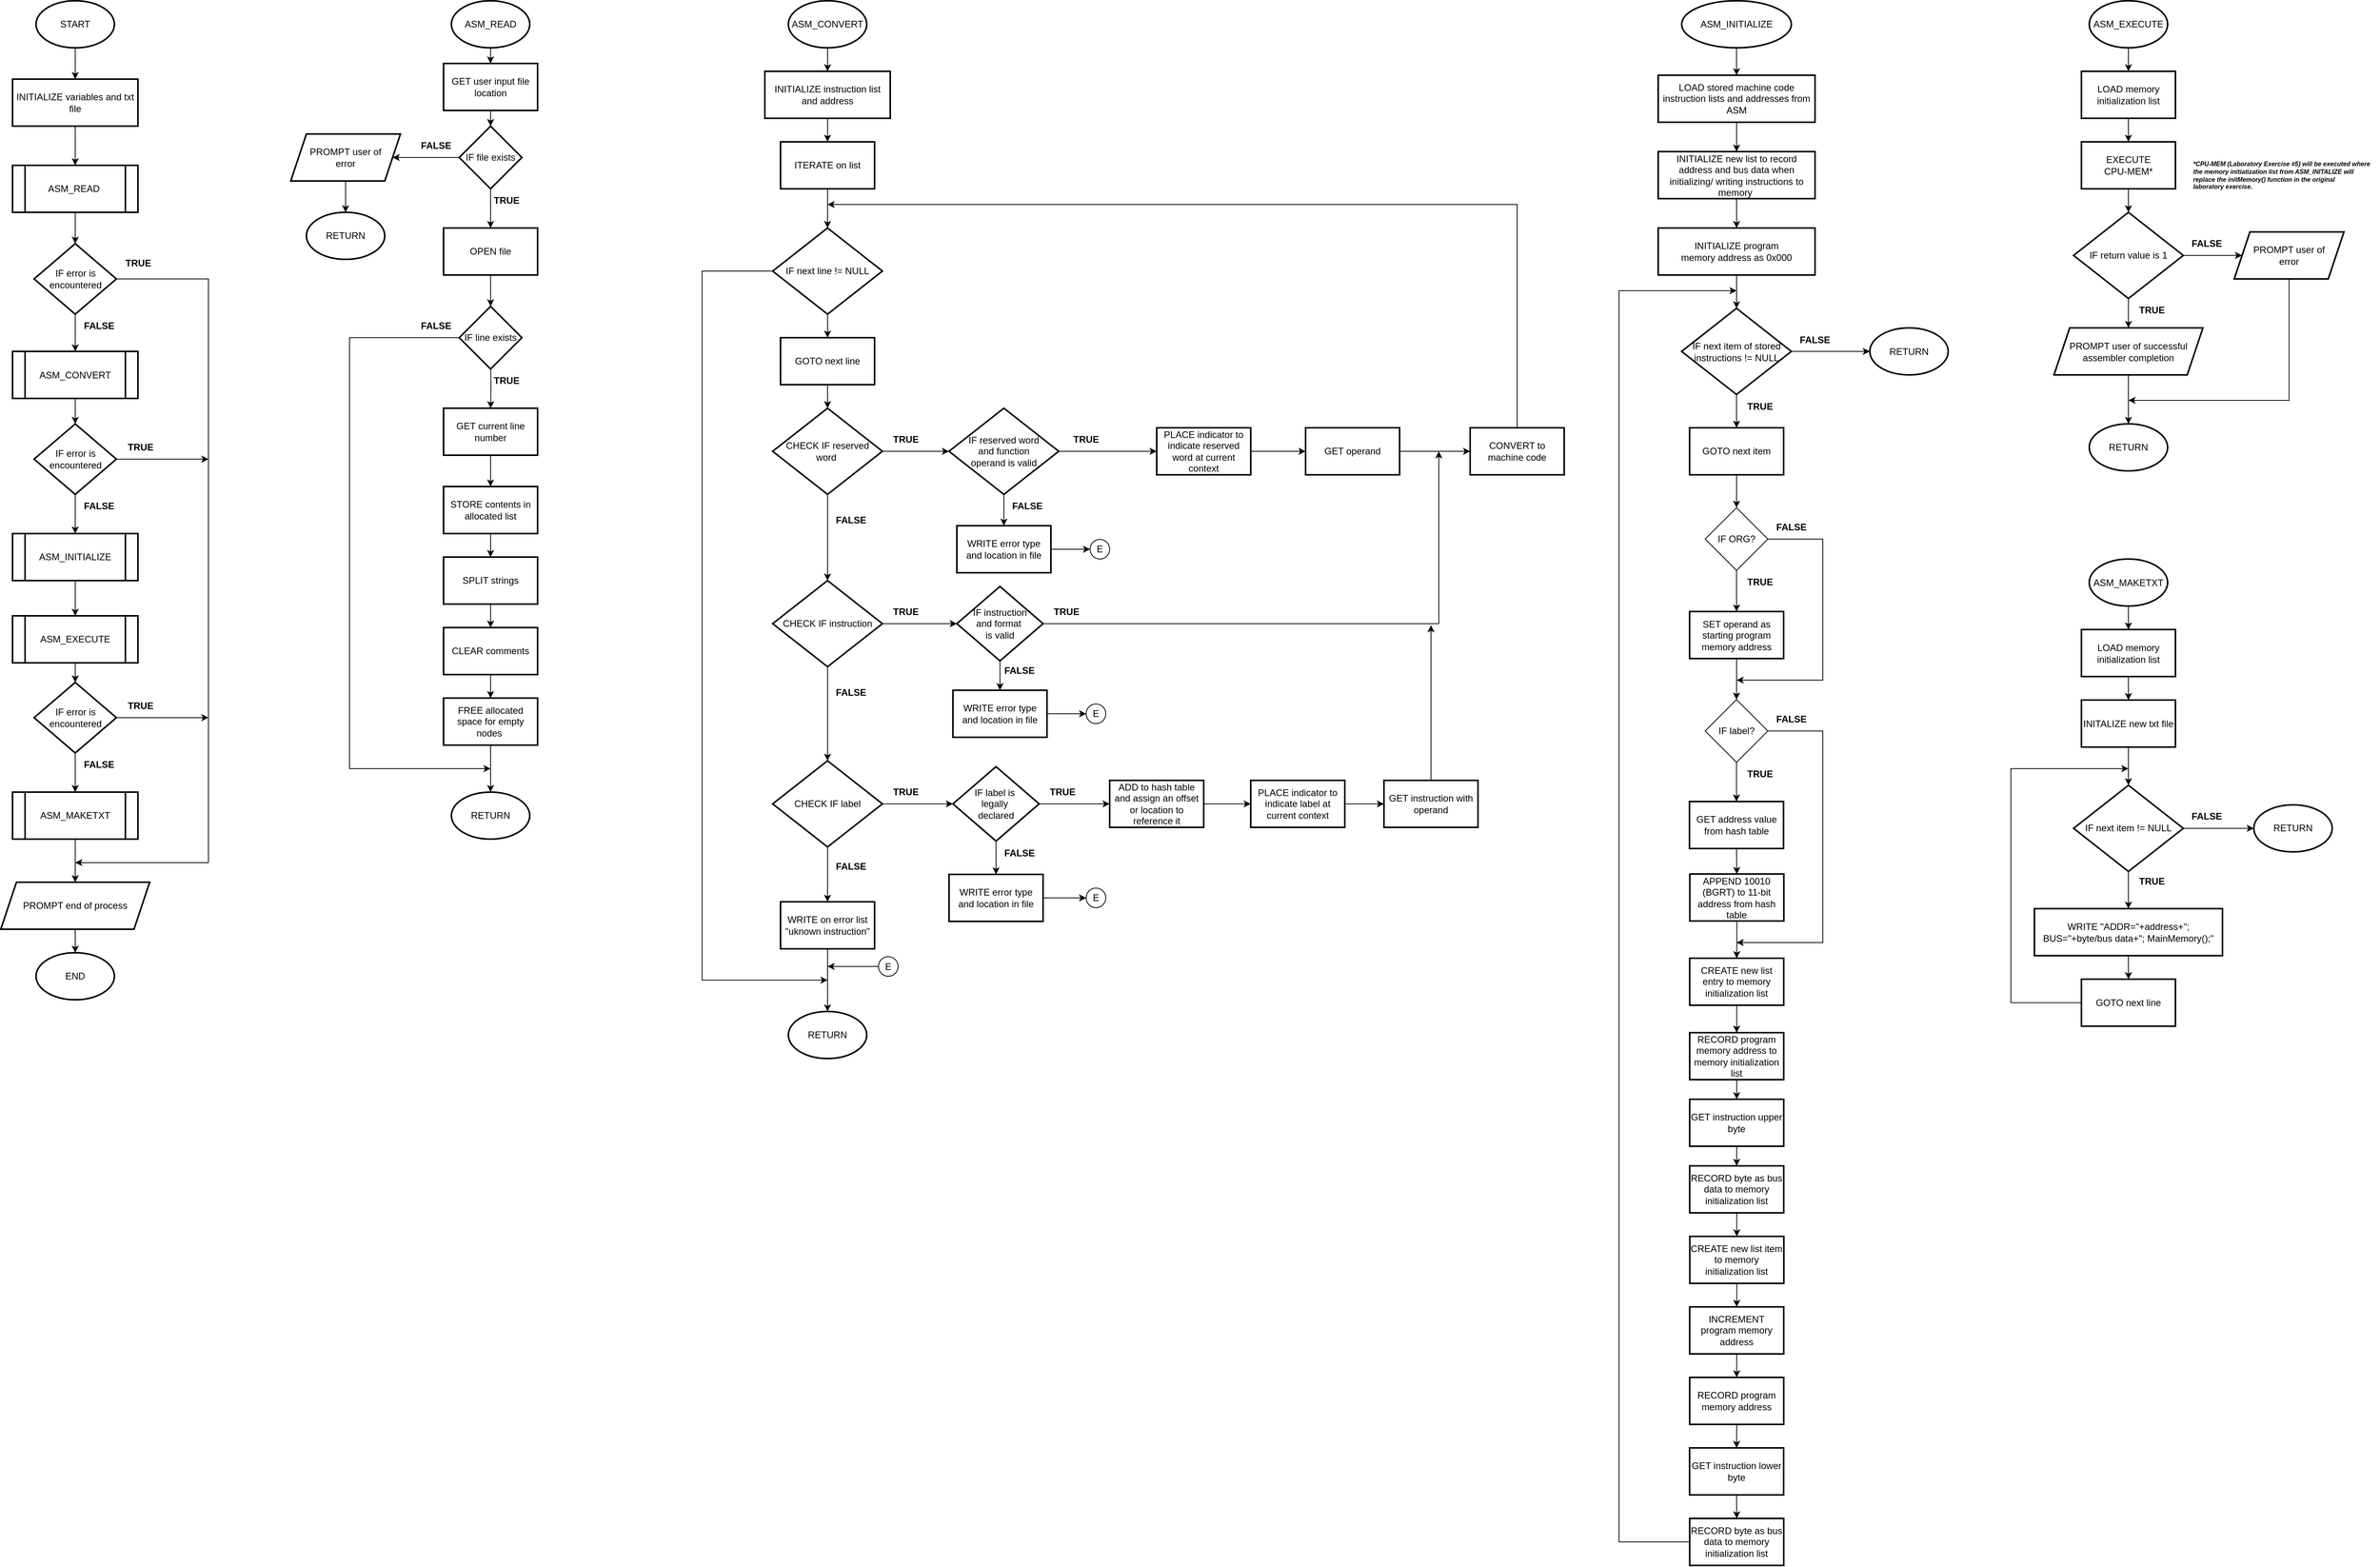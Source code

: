 <mxfile version="21.1.2" type="device">
  <diagram name="Page-1" id="DCSEYxSq6f8UpFpC5DhJ">
    <mxGraphModel dx="3187" dy="1858" grid="1" gridSize="10" guides="1" tooltips="1" connect="1" arrows="1" fold="1" page="1" pageScale="1" pageWidth="850" pageHeight="1100" math="0" shadow="0">
      <root>
        <mxCell id="0" />
        <mxCell id="1" parent="0" />
        <mxCell id="Gy4se_GqXcURq6uCOFtO-5" value="" style="edgeStyle=orthogonalEdgeStyle;rounded=0;orthogonalLoop=1;jettySize=auto;html=1;" parent="1" source="Gy4se_GqXcURq6uCOFtO-2" target="Gy4se_GqXcURq6uCOFtO-4" edge="1">
          <mxGeometry relative="1" as="geometry" />
        </mxCell>
        <mxCell id="Gy4se_GqXcURq6uCOFtO-2" value="START" style="strokeWidth=2;html=1;shape=mxgraph.flowchart.start_1;whiteSpace=wrap;" parent="1" vertex="1">
          <mxGeometry x="100" y="30" width="100" height="60" as="geometry" />
        </mxCell>
        <mxCell id="Gy4se_GqXcURq6uCOFtO-3" value="END" style="strokeWidth=2;html=1;shape=mxgraph.flowchart.start_1;whiteSpace=wrap;" parent="1" vertex="1">
          <mxGeometry x="100" y="1245" width="100" height="60" as="geometry" />
        </mxCell>
        <mxCell id="Gy4se_GqXcURq6uCOFtO-8" value="" style="edgeStyle=orthogonalEdgeStyle;rounded=0;orthogonalLoop=1;jettySize=auto;html=1;" parent="1" source="Gy4se_GqXcURq6uCOFtO-4" target="Gy4se_GqXcURq6uCOFtO-7" edge="1">
          <mxGeometry relative="1" as="geometry" />
        </mxCell>
        <mxCell id="Gy4se_GqXcURq6uCOFtO-4" value="INITIALIZE variables and txt file" style="whiteSpace=wrap;html=1;strokeWidth=2;" parent="1" vertex="1">
          <mxGeometry x="70" y="130" width="160" height="60" as="geometry" />
        </mxCell>
        <mxCell id="Gy4se_GqXcURq6uCOFtO-10" value="" style="edgeStyle=orthogonalEdgeStyle;rounded=0;orthogonalLoop=1;jettySize=auto;html=1;" parent="1" source="Gy4se_GqXcURq6uCOFtO-7" target="Gy4se_GqXcURq6uCOFtO-9" edge="1">
          <mxGeometry relative="1" as="geometry" />
        </mxCell>
        <mxCell id="Gy4se_GqXcURq6uCOFtO-7" value="ASM_READ&amp;nbsp;" style="shape=process;whiteSpace=wrap;html=1;backgroundOutline=1;strokeWidth=2;" parent="1" vertex="1">
          <mxGeometry x="70" y="240" width="160" height="60" as="geometry" />
        </mxCell>
        <mxCell id="Gy4se_GqXcURq6uCOFtO-13" style="edgeStyle=orthogonalEdgeStyle;rounded=0;orthogonalLoop=1;jettySize=auto;html=1;exitX=1;exitY=0.5;exitDx=0;exitDy=0;" parent="1" source="Gy4se_GqXcURq6uCOFtO-9" edge="1">
          <mxGeometry relative="1" as="geometry">
            <Array as="points">
              <mxPoint x="320" y="385" />
              <mxPoint x="320" y="1130" />
            </Array>
            <mxPoint x="150" y="1130" as="targetPoint" />
          </mxGeometry>
        </mxCell>
        <mxCell id="Gy4se_GqXcURq6uCOFtO-45" value="" style="edgeStyle=orthogonalEdgeStyle;rounded=0;orthogonalLoop=1;jettySize=auto;html=1;" parent="1" source="Gy4se_GqXcURq6uCOFtO-9" target="Gy4se_GqXcURq6uCOFtO-44" edge="1">
          <mxGeometry relative="1" as="geometry" />
        </mxCell>
        <mxCell id="Gy4se_GqXcURq6uCOFtO-9" value="IF error is encountered" style="rhombus;whiteSpace=wrap;html=1;strokeWidth=2;" parent="1" vertex="1">
          <mxGeometry x="97.5" y="340" width="105" height="90" as="geometry" />
        </mxCell>
        <mxCell id="Gy4se_GqXcURq6uCOFtO-11" value="ASM_INITIALIZE" style="shape=process;whiteSpace=wrap;html=1;backgroundOutline=1;strokeWidth=2;" parent="1" vertex="1">
          <mxGeometry x="70" y="710" width="160" height="60" as="geometry" />
        </mxCell>
        <mxCell id="Gy4se_GqXcURq6uCOFtO-21" value="" style="edgeStyle=orthogonalEdgeStyle;rounded=0;orthogonalLoop=1;jettySize=auto;html=1;exitX=0.5;exitY=1;exitDx=0;exitDy=0;entryX=0.5;entryY=0;entryDx=0;entryDy=0;" parent="1" source="dxJv8WcYAOSbDoX47LLL-103" target="dxJv8WcYAOSbDoX47LLL-125" edge="1">
          <mxGeometry relative="1" as="geometry">
            <mxPoint x="150" y="1130" as="sourcePoint" />
            <mxPoint x="150" y="1155" as="targetPoint" />
          </mxGeometry>
        </mxCell>
        <mxCell id="Gy4se_GqXcURq6uCOFtO-17" style="edgeStyle=orthogonalEdgeStyle;rounded=0;orthogonalLoop=1;jettySize=auto;html=1;entryX=0.5;entryY=0;entryDx=0;entryDy=0;exitX=0.5;exitY=1;exitDx=0;exitDy=0;" parent="1" source="dxJv8WcYAOSbDoX47LLL-119" target="dxJv8WcYAOSbDoX47LLL-103" edge="1">
          <mxGeometry relative="1" as="geometry">
            <mxPoint x="200" y="1070" as="sourcePoint" />
            <mxPoint x="150" y="900" as="targetPoint" />
          </mxGeometry>
        </mxCell>
        <mxCell id="Gy4se_GqXcURq6uCOFtO-22" value="" style="edgeStyle=orthogonalEdgeStyle;rounded=0;orthogonalLoop=1;jettySize=auto;html=1;exitX=0.5;exitY=1;exitDx=0;exitDy=0;" parent="1" source="dxJv8WcYAOSbDoX47LLL-125" target="Gy4se_GqXcURq6uCOFtO-3" edge="1">
          <mxGeometry relative="1" as="geometry">
            <mxPoint x="150" y="1215" as="sourcePoint" />
          </mxGeometry>
        </mxCell>
        <mxCell id="Gy4se_GqXcURq6uCOFtO-26" value="" style="edgeStyle=orthogonalEdgeStyle;rounded=0;orthogonalLoop=1;jettySize=auto;html=1;" parent="1" source="Gy4se_GqXcURq6uCOFtO-23" target="Gy4se_GqXcURq6uCOFtO-25" edge="1">
          <mxGeometry relative="1" as="geometry" />
        </mxCell>
        <mxCell id="Gy4se_GqXcURq6uCOFtO-23" value="ASM_READ" style="strokeWidth=2;html=1;shape=mxgraph.flowchart.start_1;whiteSpace=wrap;" parent="1" vertex="1">
          <mxGeometry x="630" y="30" width="100" height="60" as="geometry" />
        </mxCell>
        <mxCell id="Gy4se_GqXcURq6uCOFtO-24" value="RETURN" style="strokeWidth=2;html=1;shape=mxgraph.flowchart.start_1;whiteSpace=wrap;" parent="1" vertex="1">
          <mxGeometry x="630" y="1040" width="100" height="60" as="geometry" />
        </mxCell>
        <mxCell id="Gy4se_GqXcURq6uCOFtO-28" value="" style="edgeStyle=orthogonalEdgeStyle;rounded=0;orthogonalLoop=1;jettySize=auto;html=1;" parent="1" source="Gy4se_GqXcURq6uCOFtO-25" target="Gy4se_GqXcURq6uCOFtO-27" edge="1">
          <mxGeometry relative="1" as="geometry" />
        </mxCell>
        <mxCell id="Gy4se_GqXcURq6uCOFtO-25" value="GET user input file location" style="whiteSpace=wrap;html=1;strokeWidth=2;" parent="1" vertex="1">
          <mxGeometry x="620" y="110" width="120" height="60" as="geometry" />
        </mxCell>
        <mxCell id="Gy4se_GqXcURq6uCOFtO-30" value="" style="edgeStyle=orthogonalEdgeStyle;rounded=0;orthogonalLoop=1;jettySize=auto;html=1;" parent="1" source="Gy4se_GqXcURq6uCOFtO-27" target="Gy4se_GqXcURq6uCOFtO-29" edge="1">
          <mxGeometry relative="1" as="geometry" />
        </mxCell>
        <mxCell id="Gy4se_GqXcURq6uCOFtO-35" value="" style="edgeStyle=orthogonalEdgeStyle;rounded=0;orthogonalLoop=1;jettySize=auto;html=1;entryX=1;entryY=0.5;entryDx=0;entryDy=0;" parent="1" source="Gy4se_GqXcURq6uCOFtO-27" target="dxJv8WcYAOSbDoX47LLL-126" edge="1">
          <mxGeometry relative="1" as="geometry">
            <mxPoint x="545" y="230" as="targetPoint" />
          </mxGeometry>
        </mxCell>
        <mxCell id="Gy4se_GqXcURq6uCOFtO-27" value="IF file exists" style="rhombus;whiteSpace=wrap;html=1;strokeWidth=2;" parent="1" vertex="1">
          <mxGeometry x="640" y="190" width="80" height="80" as="geometry" />
        </mxCell>
        <mxCell id="Gy4se_GqXcURq6uCOFtO-41" value="" style="edgeStyle=orthogonalEdgeStyle;rounded=0;orthogonalLoop=1;jettySize=auto;html=1;" parent="1" source="Gy4se_GqXcURq6uCOFtO-29" target="Gy4se_GqXcURq6uCOFtO-40" edge="1">
          <mxGeometry relative="1" as="geometry" />
        </mxCell>
        <mxCell id="Gy4se_GqXcURq6uCOFtO-29" value="OPEN file" style="whiteSpace=wrap;html=1;strokeWidth=2;" parent="1" vertex="1">
          <mxGeometry x="620" y="320" width="120" height="60" as="geometry" />
        </mxCell>
        <mxCell id="Gy4se_GqXcURq6uCOFtO-32" value="RETURN" style="strokeWidth=2;html=1;shape=mxgraph.flowchart.start_1;whiteSpace=wrap;" parent="1" vertex="1">
          <mxGeometry x="445" y="300" width="100" height="60" as="geometry" />
        </mxCell>
        <mxCell id="Gy4se_GqXcURq6uCOFtO-53" value="" style="edgeStyle=orthogonalEdgeStyle;rounded=0;orthogonalLoop=1;jettySize=auto;html=1;" parent="1" source="Gy4se_GqXcURq6uCOFtO-37" target="Gy4se_GqXcURq6uCOFtO-47" edge="1">
          <mxGeometry relative="1" as="geometry" />
        </mxCell>
        <mxCell id="Gy4se_GqXcURq6uCOFtO-37" value="GET current line number" style="whiteSpace=wrap;html=1;strokeWidth=2;" parent="1" vertex="1">
          <mxGeometry x="620" y="550" width="120" height="60" as="geometry" />
        </mxCell>
        <mxCell id="Gy4se_GqXcURq6uCOFtO-42" value="" style="edgeStyle=orthogonalEdgeStyle;rounded=0;orthogonalLoop=1;jettySize=auto;html=1;" parent="1" target="Gy4se_GqXcURq6uCOFtO-37" edge="1">
          <mxGeometry relative="1" as="geometry">
            <mxPoint x="680" y="490" as="sourcePoint" />
          </mxGeometry>
        </mxCell>
        <mxCell id="Gy4se_GqXcURq6uCOFtO-85" style="edgeStyle=orthogonalEdgeStyle;rounded=0;orthogonalLoop=1;jettySize=auto;html=1;" parent="1" source="Gy4se_GqXcURq6uCOFtO-40" edge="1">
          <mxGeometry relative="1" as="geometry">
            <mxPoint x="680" y="1010" as="targetPoint" />
            <Array as="points">
              <mxPoint x="500" y="460" />
              <mxPoint x="500" y="1010" />
            </Array>
          </mxGeometry>
        </mxCell>
        <mxCell id="Gy4se_GqXcURq6uCOFtO-40" value="IF line exists" style="rhombus;whiteSpace=wrap;html=1;strokeWidth=2;" parent="1" vertex="1">
          <mxGeometry x="640" y="420" width="80" height="80" as="geometry" />
        </mxCell>
        <mxCell id="dxJv8WcYAOSbDoX47LLL-109" style="edgeStyle=orthogonalEdgeStyle;rounded=0;orthogonalLoop=1;jettySize=auto;html=1;exitX=0.5;exitY=1;exitDx=0;exitDy=0;entryX=0.5;entryY=0;entryDx=0;entryDy=0;" edge="1" parent="1" source="Gy4se_GqXcURq6uCOFtO-44" target="dxJv8WcYAOSbDoX47LLL-107">
          <mxGeometry relative="1" as="geometry" />
        </mxCell>
        <mxCell id="Gy4se_GqXcURq6uCOFtO-44" value="ASM_CONVERT" style="shape=process;whiteSpace=wrap;html=1;backgroundOutline=1;strokeWidth=2;" parent="1" vertex="1">
          <mxGeometry x="70" y="477.52" width="160" height="60" as="geometry" />
        </mxCell>
        <mxCell id="Gy4se_GqXcURq6uCOFtO-54" value="" style="edgeStyle=orthogonalEdgeStyle;rounded=0;orthogonalLoop=1;jettySize=auto;html=1;" parent="1" source="Gy4se_GqXcURq6uCOFtO-47" target="Gy4se_GqXcURq6uCOFtO-48" edge="1">
          <mxGeometry relative="1" as="geometry" />
        </mxCell>
        <mxCell id="Gy4se_GqXcURq6uCOFtO-47" value="STORE contents in allocated list" style="whiteSpace=wrap;html=1;strokeWidth=2;" parent="1" vertex="1">
          <mxGeometry x="620" y="650" width="120" height="60" as="geometry" />
        </mxCell>
        <mxCell id="Gy4se_GqXcURq6uCOFtO-55" value="" style="edgeStyle=orthogonalEdgeStyle;rounded=0;orthogonalLoop=1;jettySize=auto;html=1;" parent="1" source="Gy4se_GqXcURq6uCOFtO-48" target="Gy4se_GqXcURq6uCOFtO-49" edge="1">
          <mxGeometry relative="1" as="geometry" />
        </mxCell>
        <mxCell id="Gy4se_GqXcURq6uCOFtO-48" value="SPLIT strings" style="whiteSpace=wrap;html=1;strokeWidth=2;" parent="1" vertex="1">
          <mxGeometry x="620" y="740" width="120" height="60" as="geometry" />
        </mxCell>
        <mxCell id="Gy4se_GqXcURq6uCOFtO-56" value="" style="edgeStyle=orthogonalEdgeStyle;rounded=0;orthogonalLoop=1;jettySize=auto;html=1;" parent="1" source="Gy4se_GqXcURq6uCOFtO-49" target="Gy4se_GqXcURq6uCOFtO-50" edge="1">
          <mxGeometry relative="1" as="geometry" />
        </mxCell>
        <mxCell id="Gy4se_GqXcURq6uCOFtO-49" value="CLEAR comments" style="whiteSpace=wrap;html=1;strokeWidth=2;" parent="1" vertex="1">
          <mxGeometry x="620" y="830" width="120" height="60" as="geometry" />
        </mxCell>
        <mxCell id="Gy4se_GqXcURq6uCOFtO-51" value="" style="edgeStyle=orthogonalEdgeStyle;rounded=0;orthogonalLoop=1;jettySize=auto;html=1;" parent="1" source="Gy4se_GqXcURq6uCOFtO-50" target="Gy4se_GqXcURq6uCOFtO-24" edge="1">
          <mxGeometry relative="1" as="geometry" />
        </mxCell>
        <mxCell id="Gy4se_GqXcURq6uCOFtO-50" value="FREE allocated space for empty nodes&amp;nbsp;" style="whiteSpace=wrap;html=1;strokeWidth=2;" parent="1" vertex="1">
          <mxGeometry x="620" y="920" width="120" height="60" as="geometry" />
        </mxCell>
        <mxCell id="Gy4se_GqXcURq6uCOFtO-58" value="" style="edgeStyle=orthogonalEdgeStyle;rounded=0;orthogonalLoop=1;jettySize=auto;html=1;" parent="1" source="Gy4se_GqXcURq6uCOFtO-59" target="Gy4se_GqXcURq6uCOFtO-62" edge="1">
          <mxGeometry relative="1" as="geometry" />
        </mxCell>
        <mxCell id="Gy4se_GqXcURq6uCOFtO-59" value="ASM_CONVERT" style="strokeWidth=2;html=1;shape=mxgraph.flowchart.start_1;whiteSpace=wrap;" parent="1" vertex="1">
          <mxGeometry x="1060" y="30" width="100" height="60" as="geometry" />
        </mxCell>
        <mxCell id="Gy4se_GqXcURq6uCOFtO-60" value="RETURN" style="strokeWidth=2;html=1;shape=mxgraph.flowchart.start_1;whiteSpace=wrap;" parent="1" vertex="1">
          <mxGeometry x="1060" y="1320" width="100" height="60" as="geometry" />
        </mxCell>
        <mxCell id="Gy4se_GqXcURq6uCOFtO-84" value="" style="edgeStyle=orthogonalEdgeStyle;rounded=0;orthogonalLoop=1;jettySize=auto;html=1;" parent="1" source="Gy4se_GqXcURq6uCOFtO-62" target="Gy4se_GqXcURq6uCOFtO-83" edge="1">
          <mxGeometry relative="1" as="geometry" />
        </mxCell>
        <mxCell id="Gy4se_GqXcURq6uCOFtO-62" value="INITIALIZE instruction list and address" style="whiteSpace=wrap;html=1;strokeWidth=2;" parent="1" vertex="1">
          <mxGeometry x="1030" y="120" width="160" height="60" as="geometry" />
        </mxCell>
        <mxCell id="Gy4se_GqXcURq6uCOFtO-115" value="" style="edgeStyle=orthogonalEdgeStyle;rounded=0;orthogonalLoop=1;jettySize=auto;html=1;" parent="1" source="Gy4se_GqXcURq6uCOFtO-83" target="Gy4se_GqXcURq6uCOFtO-114" edge="1">
          <mxGeometry relative="1" as="geometry" />
        </mxCell>
        <mxCell id="Gy4se_GqXcURq6uCOFtO-83" value="ITERATE on list" style="whiteSpace=wrap;html=1;strokeWidth=2;" parent="1" vertex="1">
          <mxGeometry x="1050" y="210" width="120" height="60" as="geometry" />
        </mxCell>
        <mxCell id="Gy4se_GqXcURq6uCOFtO-92" value="" style="edgeStyle=orthogonalEdgeStyle;rounded=0;orthogonalLoop=1;jettySize=auto;html=1;" parent="1" source="Gy4se_GqXcURq6uCOFtO-86" target="Gy4se_GqXcURq6uCOFtO-90" edge="1">
          <mxGeometry relative="1" as="geometry" />
        </mxCell>
        <mxCell id="Gy4se_GqXcURq6uCOFtO-101" value="" style="edgeStyle=orthogonalEdgeStyle;rounded=0;orthogonalLoop=1;jettySize=auto;html=1;" parent="1" source="Gy4se_GqXcURq6uCOFtO-86" target="Gy4se_GqXcURq6uCOFtO-100" edge="1">
          <mxGeometry relative="1" as="geometry" />
        </mxCell>
        <mxCell id="Gy4se_GqXcURq6uCOFtO-86" value="CHECK IF reserved word&amp;nbsp;" style="rhombus;whiteSpace=wrap;html=1;strokeWidth=2;" parent="1" vertex="1">
          <mxGeometry x="1040" y="550" width="140" height="110" as="geometry" />
        </mxCell>
        <mxCell id="dxJv8WcYAOSbDoX47LLL-44" style="edgeStyle=orthogonalEdgeStyle;rounded=0;orthogonalLoop=1;jettySize=auto;html=1;entryX=0.5;entryY=0;entryDx=0;entryDy=0;" edge="1" parent="1" source="Gy4se_GqXcURq6uCOFtO-87" target="Y1fzjch5jtSy7ssRoxxz-13">
          <mxGeometry relative="1" as="geometry" />
        </mxCell>
        <mxCell id="Gy4se_GqXcURq6uCOFtO-87" value="ASM_INITIALIZE" style="strokeWidth=2;html=1;shape=mxgraph.flowchart.start_1;whiteSpace=wrap;" parent="1" vertex="1">
          <mxGeometry x="2199.86" y="30" width="140" height="60" as="geometry" />
        </mxCell>
        <mxCell id="Gy4se_GqXcURq6uCOFtO-88" value="RETURN" style="strokeWidth=2;html=1;shape=mxgraph.flowchart.start_1;whiteSpace=wrap;" parent="1" vertex="1">
          <mxGeometry x="2720.0" y="570" width="100" height="60" as="geometry" />
        </mxCell>
        <mxCell id="Gy4se_GqXcURq6uCOFtO-93" value="" style="edgeStyle=orthogonalEdgeStyle;rounded=0;orthogonalLoop=1;jettySize=auto;html=1;" parent="1" source="Gy4se_GqXcURq6uCOFtO-90" target="Gy4se_GqXcURq6uCOFtO-91" edge="1">
          <mxGeometry relative="1" as="geometry" />
        </mxCell>
        <mxCell id="dU5Tu6_biGTcMmYA55rt-11" value="" style="edgeStyle=orthogonalEdgeStyle;rounded=0;orthogonalLoop=1;jettySize=auto;html=1;" parent="1" source="Gy4se_GqXcURq6uCOFtO-90" target="dU5Tu6_biGTcMmYA55rt-1" edge="1">
          <mxGeometry relative="1" as="geometry" />
        </mxCell>
        <mxCell id="Gy4se_GqXcURq6uCOFtO-90" value="CHECK IF instruction" style="rhombus;whiteSpace=wrap;html=1;strokeWidth=2;" parent="1" vertex="1">
          <mxGeometry x="1040" y="770" width="140" height="110" as="geometry" />
        </mxCell>
        <mxCell id="Gy4se_GqXcURq6uCOFtO-95" value="" style="edgeStyle=orthogonalEdgeStyle;rounded=0;orthogonalLoop=1;jettySize=auto;html=1;" parent="1" source="Gy4se_GqXcURq6uCOFtO-91" target="Gy4se_GqXcURq6uCOFtO-94" edge="1">
          <mxGeometry relative="1" as="geometry" />
        </mxCell>
        <mxCell id="dU5Tu6_biGTcMmYA55rt-20" value="" style="edgeStyle=orthogonalEdgeStyle;rounded=0;orthogonalLoop=1;jettySize=auto;html=1;" parent="1" source="Gy4se_GqXcURq6uCOFtO-91" target="dU5Tu6_biGTcMmYA55rt-19" edge="1">
          <mxGeometry relative="1" as="geometry" />
        </mxCell>
        <mxCell id="Gy4se_GqXcURq6uCOFtO-91" value="CHECK IF label" style="rhombus;whiteSpace=wrap;html=1;strokeWidth=2;" parent="1" vertex="1">
          <mxGeometry x="1040" y="1000" width="140" height="110" as="geometry" />
        </mxCell>
        <mxCell id="Gy4se_GqXcURq6uCOFtO-109" value="" style="edgeStyle=orthogonalEdgeStyle;rounded=0;orthogonalLoop=1;jettySize=auto;html=1;entryX=0.5;entryY=0;entryDx=0;entryDy=0;entryPerimeter=0;" parent="1" source="Gy4se_GqXcURq6uCOFtO-94" target="Gy4se_GqXcURq6uCOFtO-60" edge="1">
          <mxGeometry relative="1" as="geometry">
            <mxPoint x="1109.947" y="1272.5" as="targetPoint" />
          </mxGeometry>
        </mxCell>
        <mxCell id="Gy4se_GqXcURq6uCOFtO-94" value="WRITE on error list &quot;uknown instruction&quot;" style="whiteSpace=wrap;html=1;strokeWidth=2;" parent="1" vertex="1">
          <mxGeometry x="1050" y="1180" width="120" height="60" as="geometry" />
        </mxCell>
        <mxCell id="Gy4se_GqXcURq6uCOFtO-97" value="&lt;b&gt;FALSE&lt;/b&gt;" style="text;html=1;strokeColor=none;fillColor=none;align=center;verticalAlign=middle;whiteSpace=wrap;rounded=0;" parent="1" vertex="1">
          <mxGeometry x="1110" y="1120" width="60" height="30" as="geometry" />
        </mxCell>
        <mxCell id="Gy4se_GqXcURq6uCOFtO-98" value="&lt;b&gt;FALSE&lt;/b&gt;" style="text;html=1;strokeColor=none;fillColor=none;align=center;verticalAlign=middle;whiteSpace=wrap;rounded=0;" parent="1" vertex="1">
          <mxGeometry x="1110" y="897.5" width="60" height="30" as="geometry" />
        </mxCell>
        <mxCell id="Gy4se_GqXcURq6uCOFtO-99" value="&lt;b&gt;FALSE&lt;/b&gt;" style="text;html=1;strokeColor=none;fillColor=none;align=center;verticalAlign=middle;whiteSpace=wrap;rounded=0;" parent="1" vertex="1">
          <mxGeometry x="1110" y="677.5" width="60" height="30" as="geometry" />
        </mxCell>
        <mxCell id="Gy4se_GqXcURq6uCOFtO-103" value="" style="edgeStyle=orthogonalEdgeStyle;rounded=0;orthogonalLoop=1;jettySize=auto;html=1;" parent="1" source="Gy4se_GqXcURq6uCOFtO-100" target="Gy4se_GqXcURq6uCOFtO-102" edge="1">
          <mxGeometry relative="1" as="geometry" />
        </mxCell>
        <mxCell id="Gy4se_GqXcURq6uCOFtO-113" value="" style="edgeStyle=orthogonalEdgeStyle;rounded=0;orthogonalLoop=1;jettySize=auto;html=1;exitX=1;exitY=0.5;exitDx=0;exitDy=0;entryX=0;entryY=0.5;entryDx=0;entryDy=0;" parent="1" source="dxJv8WcYAOSbDoX47LLL-34" target="dxJv8WcYAOSbDoX47LLL-36" edge="1">
          <mxGeometry relative="1" as="geometry" />
        </mxCell>
        <mxCell id="dxJv8WcYAOSbDoX47LLL-35" style="edgeStyle=orthogonalEdgeStyle;rounded=0;orthogonalLoop=1;jettySize=auto;html=1;exitX=1;exitY=0.5;exitDx=0;exitDy=0;entryX=0;entryY=0.5;entryDx=0;entryDy=0;" edge="1" parent="1" source="Gy4se_GqXcURq6uCOFtO-100" target="dxJv8WcYAOSbDoX47LLL-34">
          <mxGeometry relative="1" as="geometry" />
        </mxCell>
        <mxCell id="Gy4se_GqXcURq6uCOFtO-100" value="IF reserved word &lt;br&gt;and function &lt;br&gt;operand is valid" style="rhombus;whiteSpace=wrap;html=1;strokeWidth=2;" parent="1" vertex="1">
          <mxGeometry x="1265" y="550" width="140" height="110" as="geometry" />
        </mxCell>
        <mxCell id="dU5Tu6_biGTcMmYA55rt-30" value="" style="edgeStyle=orthogonalEdgeStyle;rounded=0;orthogonalLoop=1;jettySize=auto;html=1;endArrow=classic;endFill=1;" parent="1" source="Gy4se_GqXcURq6uCOFtO-102" target="dU5Tu6_biGTcMmYA55rt-29" edge="1">
          <mxGeometry relative="1" as="geometry" />
        </mxCell>
        <mxCell id="Gy4se_GqXcURq6uCOFtO-102" value="WRITE error type &lt;br&gt;and location in file" style="whiteSpace=wrap;html=1;strokeWidth=2;" parent="1" vertex="1">
          <mxGeometry x="1275" y="700" width="120" height="60" as="geometry" />
        </mxCell>
        <mxCell id="Gy4se_GqXcURq6uCOFtO-110" value="CONVERT to machine code" style="whiteSpace=wrap;html=1;strokeWidth=2;" parent="1" vertex="1">
          <mxGeometry x="1930" y="575" width="120" height="60" as="geometry" />
        </mxCell>
        <mxCell id="Gy4se_GqXcURq6uCOFtO-111" value="&lt;b&gt;FALSE&lt;/b&gt;" style="text;html=1;strokeColor=none;fillColor=none;align=center;verticalAlign=middle;whiteSpace=wrap;rounded=0;" parent="1" vertex="1">
          <mxGeometry x="1335" y="660" width="60" height="30" as="geometry" />
        </mxCell>
        <mxCell id="Gy4se_GqXcURq6uCOFtO-112" value="&lt;b&gt;TRUE&lt;/b&gt;" style="text;html=1;strokeColor=none;fillColor=none;align=center;verticalAlign=middle;whiteSpace=wrap;rounded=0;" parent="1" vertex="1">
          <mxGeometry x="1180" y="575" width="60" height="30" as="geometry" />
        </mxCell>
        <mxCell id="Gy4se_GqXcURq6uCOFtO-116" value="" style="edgeStyle=orthogonalEdgeStyle;rounded=0;orthogonalLoop=1;jettySize=auto;html=1;startArrow=none;" parent="1" source="Gy4se_GqXcURq6uCOFtO-118" target="Gy4se_GqXcURq6uCOFtO-86" edge="1">
          <mxGeometry relative="1" as="geometry" />
        </mxCell>
        <mxCell id="Gy4se_GqXcURq6uCOFtO-121" value="" style="edgeStyle=orthogonalEdgeStyle;rounded=0;orthogonalLoop=1;jettySize=auto;html=1;" parent="1" source="Gy4se_GqXcURq6uCOFtO-114" target="Gy4se_GqXcURq6uCOFtO-118" edge="1">
          <mxGeometry relative="1" as="geometry" />
        </mxCell>
        <mxCell id="Gy4se_GqXcURq6uCOFtO-122" style="edgeStyle=orthogonalEdgeStyle;rounded=0;orthogonalLoop=1;jettySize=auto;html=1;" parent="1" source="Gy4se_GqXcURq6uCOFtO-114" edge="1">
          <mxGeometry relative="1" as="geometry">
            <Array as="points">
              <mxPoint x="950" y="375" />
              <mxPoint x="950" y="1280" />
            </Array>
            <mxPoint x="1110" y="1280" as="targetPoint" />
          </mxGeometry>
        </mxCell>
        <mxCell id="Gy4se_GqXcURq6uCOFtO-114" value="IF next line != NULL" style="rhombus;whiteSpace=wrap;html=1;strokeWidth=2;" parent="1" vertex="1">
          <mxGeometry x="1040" y="320" width="140" height="110" as="geometry" />
        </mxCell>
        <mxCell id="Gy4se_GqXcURq6uCOFtO-118" value="GOTO next line" style="whiteSpace=wrap;html=1;strokeWidth=2;" parent="1" vertex="1">
          <mxGeometry x="1050" y="460" width="120" height="60" as="geometry" />
        </mxCell>
        <mxCell id="dU5Tu6_biGTcMmYA55rt-4" value="" style="edgeStyle=orthogonalEdgeStyle;rounded=0;orthogonalLoop=1;jettySize=auto;html=1;exitX=0;exitY=1;exitDx=0;exitDy=0;" parent="1" source="dU5Tu6_biGTcMmYA55rt-10" edge="1">
          <mxGeometry relative="1" as="geometry">
            <mxPoint x="1305" y="825" as="sourcePoint" />
            <mxPoint x="1890" y="605" as="targetPoint" />
            <Array as="points">
              <mxPoint x="1890" y="825" />
              <mxPoint x="1890" y="605" />
            </Array>
          </mxGeometry>
        </mxCell>
        <mxCell id="dU5Tu6_biGTcMmYA55rt-8" value="" style="edgeStyle=orthogonalEdgeStyle;rounded=0;orthogonalLoop=1;jettySize=auto;html=1;" parent="1" source="dU5Tu6_biGTcMmYA55rt-1" target="dU5Tu6_biGTcMmYA55rt-7" edge="1">
          <mxGeometry relative="1" as="geometry" />
        </mxCell>
        <mxCell id="dU5Tu6_biGTcMmYA55rt-1" value="IF instruction &lt;br&gt;and format&amp;nbsp;&lt;br&gt;is valid" style="rhombus;whiteSpace=wrap;html=1;strokeWidth=2;" parent="1" vertex="1">
          <mxGeometry x="1275" y="777.5" width="110" height="95" as="geometry" />
        </mxCell>
        <mxCell id="dU5Tu6_biGTcMmYA55rt-34" value="" style="edgeStyle=orthogonalEdgeStyle;rounded=0;orthogonalLoop=1;jettySize=auto;html=1;endArrow=classic;endFill=1;" parent="1" source="dU5Tu6_biGTcMmYA55rt-7" target="dU5Tu6_biGTcMmYA55rt-31" edge="1">
          <mxGeometry relative="1" as="geometry" />
        </mxCell>
        <mxCell id="dU5Tu6_biGTcMmYA55rt-7" value="WRITE error type &lt;br&gt;and location in file" style="whiteSpace=wrap;html=1;strokeWidth=2;" parent="1" vertex="1">
          <mxGeometry x="1270" y="910" width="120" height="60" as="geometry" />
        </mxCell>
        <mxCell id="dU5Tu6_biGTcMmYA55rt-9" value="&lt;b&gt;FALSE&lt;/b&gt;" style="text;html=1;strokeColor=none;fillColor=none;align=center;verticalAlign=middle;whiteSpace=wrap;rounded=0;" parent="1" vertex="1">
          <mxGeometry x="1325" y="870" width="60" height="30" as="geometry" />
        </mxCell>
        <mxCell id="dU5Tu6_biGTcMmYA55rt-10" value="&lt;b&gt;TRUE&lt;/b&gt;" style="text;html=1;strokeColor=none;fillColor=none;align=center;verticalAlign=middle;whiteSpace=wrap;rounded=0;" parent="1" vertex="1">
          <mxGeometry x="1385" y="795" width="60" height="30" as="geometry" />
        </mxCell>
        <mxCell id="dU5Tu6_biGTcMmYA55rt-12" value="&lt;b&gt;TRUE&lt;/b&gt;" style="text;html=1;strokeColor=none;fillColor=none;align=center;verticalAlign=middle;whiteSpace=wrap;rounded=0;" parent="1" vertex="1">
          <mxGeometry x="1180" y="795" width="60" height="30" as="geometry" />
        </mxCell>
        <mxCell id="dU5Tu6_biGTcMmYA55rt-22" value="" style="edgeStyle=orthogonalEdgeStyle;rounded=0;orthogonalLoop=1;jettySize=auto;html=1;" parent="1" source="dU5Tu6_biGTcMmYA55rt-19" target="dU5Tu6_biGTcMmYA55rt-21" edge="1">
          <mxGeometry relative="1" as="geometry" />
        </mxCell>
        <mxCell id="dU5Tu6_biGTcMmYA55rt-25" value="" style="edgeStyle=orthogonalEdgeStyle;rounded=0;orthogonalLoop=1;jettySize=auto;html=1;" parent="1" source="dU5Tu6_biGTcMmYA55rt-19" target="dU5Tu6_biGTcMmYA55rt-24" edge="1">
          <mxGeometry relative="1" as="geometry" />
        </mxCell>
        <mxCell id="dU5Tu6_biGTcMmYA55rt-19" value="IF label is&amp;nbsp;&lt;br&gt;legally&amp;nbsp;&lt;br&gt;declared" style="rhombus;whiteSpace=wrap;html=1;strokeWidth=2;" parent="1" vertex="1">
          <mxGeometry x="1270" y="1007.5" width="110" height="95" as="geometry" />
        </mxCell>
        <mxCell id="Y1fzjch5jtSy7ssRoxxz-7" style="edgeStyle=orthogonalEdgeStyle;rounded=0;orthogonalLoop=1;jettySize=auto;html=1;exitX=0.5;exitY=0;exitDx=0;exitDy=0;" parent="1" source="Gy4se_GqXcURq6uCOFtO-110" edge="1">
          <mxGeometry relative="1" as="geometry">
            <mxPoint x="1110" y="290" as="targetPoint" />
            <Array as="points">
              <mxPoint x="1990" y="290" />
            </Array>
          </mxGeometry>
        </mxCell>
        <mxCell id="dxJv8WcYAOSbDoX47LLL-28" style="edgeStyle=orthogonalEdgeStyle;rounded=0;orthogonalLoop=1;jettySize=auto;html=1;exitX=1;exitY=0.5;exitDx=0;exitDy=0;entryX=0;entryY=0.5;entryDx=0;entryDy=0;" edge="1" parent="1" source="dU5Tu6_biGTcMmYA55rt-21" target="dxJv8WcYAOSbDoX47LLL-26">
          <mxGeometry relative="1" as="geometry" />
        </mxCell>
        <mxCell id="dU5Tu6_biGTcMmYA55rt-21" value="ADD to hash table and assign an offset or location to reference it" style="whiteSpace=wrap;html=1;strokeWidth=2;" parent="1" vertex="1">
          <mxGeometry x="1470" y="1025" width="120" height="60" as="geometry" />
        </mxCell>
        <mxCell id="dU5Tu6_biGTcMmYA55rt-33" value="" style="edgeStyle=orthogonalEdgeStyle;rounded=0;orthogonalLoop=1;jettySize=auto;html=1;endArrow=classic;endFill=1;" parent="1" source="dU5Tu6_biGTcMmYA55rt-24" target="dU5Tu6_biGTcMmYA55rt-32" edge="1">
          <mxGeometry relative="1" as="geometry" />
        </mxCell>
        <mxCell id="dU5Tu6_biGTcMmYA55rt-24" value="WRITE error type &lt;br&gt;and location in file" style="whiteSpace=wrap;html=1;strokeWidth=2;" parent="1" vertex="1">
          <mxGeometry x="1265" y="1145" width="120" height="60" as="geometry" />
        </mxCell>
        <mxCell id="dU5Tu6_biGTcMmYA55rt-29" value="E" style="ellipse;whiteSpace=wrap;html=1;aspect=fixed;" parent="1" vertex="1">
          <mxGeometry x="1445" y="717.5" width="25" height="25" as="geometry" />
        </mxCell>
        <mxCell id="dU5Tu6_biGTcMmYA55rt-31" value="E" style="ellipse;whiteSpace=wrap;html=1;aspect=fixed;" parent="1" vertex="1">
          <mxGeometry x="1440" y="927.5" width="25" height="25" as="geometry" />
        </mxCell>
        <mxCell id="dU5Tu6_biGTcMmYA55rt-32" value="E" style="ellipse;whiteSpace=wrap;html=1;aspect=fixed;" parent="1" vertex="1">
          <mxGeometry x="1440" y="1162.5" width="25" height="25" as="geometry" />
        </mxCell>
        <mxCell id="dU5Tu6_biGTcMmYA55rt-36" value="" style="edgeStyle=orthogonalEdgeStyle;rounded=0;orthogonalLoop=1;jettySize=auto;html=1;endArrow=classic;endFill=1;" parent="1" source="dU5Tu6_biGTcMmYA55rt-35" edge="1">
          <mxGeometry relative="1" as="geometry">
            <mxPoint x="1110" y="1262.5" as="targetPoint" />
          </mxGeometry>
        </mxCell>
        <mxCell id="dU5Tu6_biGTcMmYA55rt-35" value="E" style="ellipse;whiteSpace=wrap;html=1;aspect=fixed;" parent="1" vertex="1">
          <mxGeometry x="1175" y="1250" width="25" height="25" as="geometry" />
        </mxCell>
        <mxCell id="dU5Tu6_biGTcMmYA55rt-37" value="&lt;b&gt;TRUE&lt;/b&gt;" style="text;html=1;strokeColor=none;fillColor=none;align=center;verticalAlign=middle;whiteSpace=wrap;rounded=0;" parent="1" vertex="1">
          <mxGeometry x="1410" y="575" width="60" height="30" as="geometry" />
        </mxCell>
        <mxCell id="dU5Tu6_biGTcMmYA55rt-38" value="&lt;b&gt;TRUE&lt;/b&gt;" style="text;html=1;strokeColor=none;fillColor=none;align=center;verticalAlign=middle;whiteSpace=wrap;rounded=0;" parent="1" vertex="1">
          <mxGeometry x="1380" y="1025" width="60" height="30" as="geometry" />
        </mxCell>
        <mxCell id="dU5Tu6_biGTcMmYA55rt-39" value="&lt;b&gt;TRUE&lt;/b&gt;" style="text;html=1;strokeColor=none;fillColor=none;align=center;verticalAlign=middle;whiteSpace=wrap;rounded=0;" parent="1" vertex="1">
          <mxGeometry x="1180" y="1025" width="60" height="30" as="geometry" />
        </mxCell>
        <mxCell id="dU5Tu6_biGTcMmYA55rt-40" value="&lt;b&gt;FALSE&lt;/b&gt;" style="text;html=1;strokeColor=none;fillColor=none;align=center;verticalAlign=middle;whiteSpace=wrap;rounded=0;" parent="1" vertex="1">
          <mxGeometry x="1325" y="1102.5" width="60" height="30" as="geometry" />
        </mxCell>
        <mxCell id="Y1fzjch5jtSy7ssRoxxz-1" value="&lt;b&gt;TRUE&lt;/b&gt;" style="text;html=1;align=center;verticalAlign=middle;resizable=0;points=[];autosize=1;strokeColor=none;fillColor=none;" parent="1" vertex="1">
          <mxGeometry x="200" y="350.02" width="60" height="30" as="geometry" />
        </mxCell>
        <mxCell id="Y1fzjch5jtSy7ssRoxxz-3" value="&lt;b&gt;FALSE&lt;/b&gt;" style="text;html=1;align=center;verticalAlign=middle;resizable=0;points=[];autosize=1;strokeColor=none;fillColor=none;" parent="1" vertex="1">
          <mxGeometry x="150" y="430" width="60" height="30" as="geometry" />
        </mxCell>
        <mxCell id="Y1fzjch5jtSy7ssRoxxz-4" value="&lt;b&gt;TRUE&lt;/b&gt;" style="text;html=1;align=center;verticalAlign=middle;resizable=0;points=[];autosize=1;strokeColor=none;fillColor=none;" parent="1" vertex="1">
          <mxGeometry x="670" y="270" width="60" height="30" as="geometry" />
        </mxCell>
        <mxCell id="Y1fzjch5jtSy7ssRoxxz-5" value="&lt;b&gt;FALSE&lt;/b&gt;" style="text;html=1;align=center;verticalAlign=middle;resizable=0;points=[];autosize=1;strokeColor=none;fillColor=none;" parent="1" vertex="1">
          <mxGeometry x="580" y="200" width="60" height="30" as="geometry" />
        </mxCell>
        <mxCell id="Y1fzjch5jtSy7ssRoxxz-6" value="&lt;b&gt;TRUE&lt;/b&gt;" style="text;html=1;align=center;verticalAlign=middle;resizable=0;points=[];autosize=1;strokeColor=none;fillColor=none;" parent="1" vertex="1">
          <mxGeometry x="670" y="500" width="60" height="30" as="geometry" />
        </mxCell>
        <mxCell id="Y1fzjch5jtSy7ssRoxxz-12" value="&lt;b&gt;FALSE&lt;/b&gt;" style="text;html=1;align=center;verticalAlign=middle;resizable=0;points=[];autosize=1;strokeColor=none;fillColor=none;" parent="1" vertex="1">
          <mxGeometry x="580" y="430" width="60" height="30" as="geometry" />
        </mxCell>
        <mxCell id="dxJv8WcYAOSbDoX47LLL-45" style="edgeStyle=orthogonalEdgeStyle;rounded=0;orthogonalLoop=1;jettySize=auto;html=1;exitX=0.5;exitY=1;exitDx=0;exitDy=0;entryX=0.5;entryY=0;entryDx=0;entryDy=0;" edge="1" parent="1" source="Y1fzjch5jtSy7ssRoxxz-13" target="dxJv8WcYAOSbDoX47LLL-50">
          <mxGeometry relative="1" as="geometry" />
        </mxCell>
        <mxCell id="Y1fzjch5jtSy7ssRoxxz-13" value="LOAD stored machine code instruction lists and addresses from ASM" style="whiteSpace=wrap;html=1;strokeWidth=2;" parent="1" vertex="1">
          <mxGeometry x="2169.93" y="125.02" width="200.14" height="60" as="geometry" />
        </mxCell>
        <mxCell id="dxJv8WcYAOSbDoX47LLL-48" style="edgeStyle=orthogonalEdgeStyle;rounded=0;orthogonalLoop=1;jettySize=auto;html=1;exitX=0.5;exitY=1;exitDx=0;exitDy=0;entryX=0.5;entryY=0;entryDx=0;entryDy=0;" edge="1" parent="1" source="Y1fzjch5jtSy7ssRoxxz-15" target="dxJv8WcYAOSbDoX47LLL-160">
          <mxGeometry relative="1" as="geometry" />
        </mxCell>
        <mxCell id="dxJv8WcYAOSbDoX47LLL-68" style="edgeStyle=orthogonalEdgeStyle;rounded=0;orthogonalLoop=1;jettySize=auto;html=1;exitX=1;exitY=0.5;exitDx=0;exitDy=0;" edge="1" parent="1" source="Y1fzjch5jtSy7ssRoxxz-15" target="dxJv8WcYAOSbDoX47LLL-66">
          <mxGeometry relative="1" as="geometry" />
        </mxCell>
        <mxCell id="Y1fzjch5jtSy7ssRoxxz-15" value="IF next item of stored instructions != NULL" style="rhombus;whiteSpace=wrap;html=1;strokeWidth=2;" parent="1" vertex="1">
          <mxGeometry x="2199.86" y="422.52" width="140" height="110" as="geometry" />
        </mxCell>
        <mxCell id="dxJv8WcYAOSbDoX47LLL-3" value="" style="edgeStyle=orthogonalEdgeStyle;rounded=0;orthogonalLoop=1;jettySize=auto;html=1;entryX=0.5;entryY=0;entryDx=0;entryDy=0;" edge="1" parent="1" source="dxJv8WcYAOSbDoX47LLL-4" target="dxJv8WcYAOSbDoX47LLL-100">
          <mxGeometry relative="1" as="geometry">
            <mxPoint x="2770.049" y="120" as="targetPoint" />
          </mxGeometry>
        </mxCell>
        <mxCell id="dxJv8WcYAOSbDoX47LLL-4" value="ASM_EXECUTE" style="strokeWidth=2;html=1;shape=mxgraph.flowchart.start_1;whiteSpace=wrap;" vertex="1" parent="1">
          <mxGeometry x="2720" y="30" width="100" height="60" as="geometry" />
        </mxCell>
        <mxCell id="dxJv8WcYAOSbDoX47LLL-39" style="edgeStyle=orthogonalEdgeStyle;rounded=0;orthogonalLoop=1;jettySize=auto;html=1;exitX=1;exitY=0.5;exitDx=0;exitDy=0;entryX=0;entryY=0.5;entryDx=0;entryDy=0;" edge="1" parent="1" source="dxJv8WcYAOSbDoX47LLL-26" target="dxJv8WcYAOSbDoX47LLL-38">
          <mxGeometry relative="1" as="geometry" />
        </mxCell>
        <mxCell id="dxJv8WcYAOSbDoX47LLL-26" value="PLACE indicator to indicate label at current context" style="whiteSpace=wrap;html=1;strokeWidth=2;" vertex="1" parent="1">
          <mxGeometry x="1650" y="1025" width="120" height="60" as="geometry" />
        </mxCell>
        <mxCell id="dxJv8WcYAOSbDoX47LLL-34" value="PLACE indicator to indicate reserved word at current context" style="whiteSpace=wrap;html=1;strokeWidth=2;" vertex="1" parent="1">
          <mxGeometry x="1530" y="575" width="120" height="60" as="geometry" />
        </mxCell>
        <mxCell id="dxJv8WcYAOSbDoX47LLL-37" style="edgeStyle=orthogonalEdgeStyle;rounded=0;orthogonalLoop=1;jettySize=auto;html=1;exitX=1;exitY=0.5;exitDx=0;exitDy=0;entryX=0;entryY=0.5;entryDx=0;entryDy=0;" edge="1" parent="1" source="dxJv8WcYAOSbDoX47LLL-36" target="Gy4se_GqXcURq6uCOFtO-110">
          <mxGeometry relative="1" as="geometry" />
        </mxCell>
        <mxCell id="dxJv8WcYAOSbDoX47LLL-36" value="GET operand" style="whiteSpace=wrap;html=1;strokeWidth=2;" vertex="1" parent="1">
          <mxGeometry x="1720" y="575" width="120" height="60" as="geometry" />
        </mxCell>
        <mxCell id="dxJv8WcYAOSbDoX47LLL-43" style="edgeStyle=orthogonalEdgeStyle;rounded=0;orthogonalLoop=1;jettySize=auto;html=1;exitX=0.5;exitY=0;exitDx=0;exitDy=0;" edge="1" parent="1">
          <mxGeometry relative="1" as="geometry">
            <mxPoint x="1880" y="1032" as="sourcePoint" />
            <mxPoint x="1880" y="827" as="targetPoint" />
          </mxGeometry>
        </mxCell>
        <mxCell id="dxJv8WcYAOSbDoX47LLL-38" value="GET instruction with operand" style="whiteSpace=wrap;html=1;strokeWidth=2;" vertex="1" parent="1">
          <mxGeometry x="1820" y="1025" width="120" height="60" as="geometry" />
        </mxCell>
        <mxCell id="dxJv8WcYAOSbDoX47LLL-67" style="edgeStyle=orthogonalEdgeStyle;rounded=0;orthogonalLoop=1;jettySize=auto;html=1;exitX=0.5;exitY=1;exitDx=0;exitDy=0;entryX=0.5;entryY=0;entryDx=0;entryDy=0;" edge="1" parent="1" source="dxJv8WcYAOSbDoX47LLL-46" target="dxJv8WcYAOSbDoX47LLL-55">
          <mxGeometry relative="1" as="geometry" />
        </mxCell>
        <mxCell id="dxJv8WcYAOSbDoX47LLL-74" style="edgeStyle=orthogonalEdgeStyle;rounded=0;orthogonalLoop=1;jettySize=auto;html=1;exitX=1;exitY=0.5;exitDx=0;exitDy=0;" edge="1" parent="1" source="dxJv8WcYAOSbDoX47LLL-46">
          <mxGeometry relative="1" as="geometry">
            <mxPoint x="2270" y="897.02" as="targetPoint" />
            <Array as="points">
              <mxPoint x="2380" y="717.02" />
              <mxPoint x="2380" y="897.02" />
            </Array>
          </mxGeometry>
        </mxCell>
        <mxCell id="dxJv8WcYAOSbDoX47LLL-46" value="IF ORG?" style="rhombus;whiteSpace=wrap;html=1;" vertex="1" parent="1">
          <mxGeometry x="2229.86" y="677.02" width="80" height="80" as="geometry" />
        </mxCell>
        <mxCell id="dxJv8WcYAOSbDoX47LLL-51" style="edgeStyle=orthogonalEdgeStyle;rounded=0;orthogonalLoop=1;jettySize=auto;html=1;exitX=0.5;exitY=1;exitDx=0;exitDy=0;entryX=0.5;entryY=0;entryDx=0;entryDy=0;" edge="1" parent="1" source="dxJv8WcYAOSbDoX47LLL-50" target="dxJv8WcYAOSbDoX47LLL-64">
          <mxGeometry relative="1" as="geometry" />
        </mxCell>
        <mxCell id="dxJv8WcYAOSbDoX47LLL-50" value="INITIALIZE new list to&amp;nbsp;record address and&amp;nbsp;bus data when initializing/ writing instructions to memory&amp;nbsp;" style="whiteSpace=wrap;html=1;strokeWidth=2;" vertex="1" parent="1">
          <mxGeometry x="2169.93" y="222.52" width="200.14" height="60" as="geometry" />
        </mxCell>
        <mxCell id="dxJv8WcYAOSbDoX47LLL-72" style="edgeStyle=orthogonalEdgeStyle;rounded=0;orthogonalLoop=1;jettySize=auto;html=1;exitX=0.5;exitY=1;exitDx=0;exitDy=0;entryX=0.5;entryY=0;entryDx=0;entryDy=0;" edge="1" parent="1" source="dxJv8WcYAOSbDoX47LLL-55" target="dxJv8WcYAOSbDoX47LLL-90">
          <mxGeometry relative="1" as="geometry" />
        </mxCell>
        <mxCell id="dxJv8WcYAOSbDoX47LLL-55" value="SET operand as starting program memory address" style="whiteSpace=wrap;html=1;strokeWidth=2;" vertex="1" parent="1">
          <mxGeometry x="2210" y="809.52" width="120" height="60" as="geometry" />
        </mxCell>
        <mxCell id="dxJv8WcYAOSbDoX47LLL-77" style="edgeStyle=orthogonalEdgeStyle;rounded=0;orthogonalLoop=1;jettySize=auto;html=1;exitX=0.5;exitY=1;exitDx=0;exitDy=0;entryX=0.5;entryY=0;entryDx=0;entryDy=0;" edge="1" parent="1" source="dxJv8WcYAOSbDoX47LLL-56" target="dxJv8WcYAOSbDoX47LLL-58">
          <mxGeometry relative="1" as="geometry">
            <mxPoint x="2270.28" y="1427" as="targetPoint" />
          </mxGeometry>
        </mxCell>
        <mxCell id="dxJv8WcYAOSbDoX47LLL-56" value="RECORD program memory address to memory initialization list" style="whiteSpace=wrap;html=1;strokeWidth=2;" vertex="1" parent="1">
          <mxGeometry x="2210.14" y="1347" width="120" height="60" as="geometry" />
        </mxCell>
        <mxCell id="dxJv8WcYAOSbDoX47LLL-83" style="edgeStyle=orthogonalEdgeStyle;rounded=0;orthogonalLoop=1;jettySize=auto;html=1;exitX=0.5;exitY=1;exitDx=0;exitDy=0;entryX=0.5;entryY=0;entryDx=0;entryDy=0;" edge="1" parent="1" source="dxJv8WcYAOSbDoX47LLL-57" target="dxJv8WcYAOSbDoX47LLL-80">
          <mxGeometry relative="1" as="geometry" />
        </mxCell>
        <mxCell id="dxJv8WcYAOSbDoX47LLL-57" value="RECORD byte as bus data to memory initialization list" style="whiteSpace=wrap;html=1;strokeWidth=2;" vertex="1" parent="1">
          <mxGeometry x="2210.14" y="1517" width="120" height="60" as="geometry" />
        </mxCell>
        <mxCell id="dxJv8WcYAOSbDoX47LLL-78" style="edgeStyle=orthogonalEdgeStyle;rounded=0;orthogonalLoop=1;jettySize=auto;html=1;exitX=0.5;exitY=1;exitDx=0;exitDy=0;entryX=0.5;entryY=0;entryDx=0;entryDy=0;" edge="1" parent="1" source="dxJv8WcYAOSbDoX47LLL-58" target="dxJv8WcYAOSbDoX47LLL-57">
          <mxGeometry relative="1" as="geometry" />
        </mxCell>
        <mxCell id="dxJv8WcYAOSbDoX47LLL-58" value="GET instruction upper byte" style="whiteSpace=wrap;html=1;strokeWidth=2;" vertex="1" parent="1">
          <mxGeometry x="2210.14" y="1432" width="120" height="60" as="geometry" />
        </mxCell>
        <mxCell id="dxJv8WcYAOSbDoX47LLL-85" style="edgeStyle=orthogonalEdgeStyle;rounded=0;orthogonalLoop=1;jettySize=auto;html=1;exitX=0.5;exitY=1;exitDx=0;exitDy=0;entryX=0.5;entryY=0;entryDx=0;entryDy=0;" edge="1" parent="1" source="dxJv8WcYAOSbDoX47LLL-59" target="dxJv8WcYAOSbDoX47LLL-60">
          <mxGeometry relative="1" as="geometry" />
        </mxCell>
        <mxCell id="dxJv8WcYAOSbDoX47LLL-59" value="INCREMENT &lt;br&gt;program memory address" style="whiteSpace=wrap;html=1;strokeWidth=2;" vertex="1" parent="1">
          <mxGeometry x="2210.14" y="1697" width="120" height="60" as="geometry" />
        </mxCell>
        <mxCell id="dxJv8WcYAOSbDoX47LLL-86" style="edgeStyle=orthogonalEdgeStyle;rounded=0;orthogonalLoop=1;jettySize=auto;html=1;exitX=0.5;exitY=1;exitDx=0;exitDy=0;entryX=0.5;entryY=0;entryDx=0;entryDy=0;" edge="1" parent="1" source="dxJv8WcYAOSbDoX47LLL-60" target="dxJv8WcYAOSbDoX47LLL-61">
          <mxGeometry relative="1" as="geometry" />
        </mxCell>
        <mxCell id="dxJv8WcYAOSbDoX47LLL-60" value="RECORD program memory address" style="whiteSpace=wrap;html=1;strokeWidth=2;" vertex="1" parent="1">
          <mxGeometry x="2210.14" y="1787" width="120" height="60" as="geometry" />
        </mxCell>
        <mxCell id="dxJv8WcYAOSbDoX47LLL-87" style="edgeStyle=orthogonalEdgeStyle;rounded=0;orthogonalLoop=1;jettySize=auto;html=1;exitX=0.5;exitY=1;exitDx=0;exitDy=0;entryX=0.5;entryY=0;entryDx=0;entryDy=0;" edge="1" parent="1" source="dxJv8WcYAOSbDoX47LLL-61" target="dxJv8WcYAOSbDoX47LLL-62">
          <mxGeometry relative="1" as="geometry" />
        </mxCell>
        <mxCell id="dxJv8WcYAOSbDoX47LLL-61" value="GET instruction lower byte" style="whiteSpace=wrap;html=1;strokeWidth=2;" vertex="1" parent="1">
          <mxGeometry x="2210.0" y="1877" width="120" height="60" as="geometry" />
        </mxCell>
        <mxCell id="dxJv8WcYAOSbDoX47LLL-89" style="edgeStyle=orthogonalEdgeStyle;rounded=0;orthogonalLoop=1;jettySize=auto;html=1;exitX=0;exitY=0.5;exitDx=0;exitDy=0;" edge="1" parent="1" source="dxJv8WcYAOSbDoX47LLL-62">
          <mxGeometry relative="1" as="geometry">
            <mxPoint x="2270" y="400.02" as="targetPoint" />
            <Array as="points">
              <mxPoint x="2120" y="1997" />
              <mxPoint x="2120" y="400" />
            </Array>
          </mxGeometry>
        </mxCell>
        <mxCell id="dxJv8WcYAOSbDoX47LLL-62" value="RECORD byte as bus data to memory initialization list" style="whiteSpace=wrap;html=1;strokeWidth=2;" vertex="1" parent="1">
          <mxGeometry x="2210.14" y="1967" width="120" height="60" as="geometry" />
        </mxCell>
        <mxCell id="dxJv8WcYAOSbDoX47LLL-65" style="edgeStyle=orthogonalEdgeStyle;rounded=0;orthogonalLoop=1;jettySize=auto;html=1;exitX=0.5;exitY=1;exitDx=0;exitDy=0;" edge="1" parent="1" source="dxJv8WcYAOSbDoX47LLL-64" target="Y1fzjch5jtSy7ssRoxxz-15">
          <mxGeometry relative="1" as="geometry" />
        </mxCell>
        <mxCell id="dxJv8WcYAOSbDoX47LLL-64" value="INITIALIZE program &lt;br&gt;memory address as 0x000" style="whiteSpace=wrap;html=1;strokeWidth=2;" vertex="1" parent="1">
          <mxGeometry x="2169.93" y="320.02" width="200.14" height="60" as="geometry" />
        </mxCell>
        <mxCell id="dxJv8WcYAOSbDoX47LLL-66" value="RETURN" style="strokeWidth=2;html=1;shape=mxgraph.flowchart.start_1;whiteSpace=wrap;" vertex="1" parent="1">
          <mxGeometry x="2440" y="447.52" width="100" height="60" as="geometry" />
        </mxCell>
        <mxCell id="dxJv8WcYAOSbDoX47LLL-69" value="&lt;b&gt;TRUE&lt;/b&gt;" style="text;html=1;strokeColor=none;fillColor=none;align=center;verticalAlign=middle;whiteSpace=wrap;rounded=0;" vertex="1" parent="1">
          <mxGeometry x="2269.86" y="532.52" width="60" height="30" as="geometry" />
        </mxCell>
        <mxCell id="dxJv8WcYAOSbDoX47LLL-70" value="&lt;b&gt;FALSE&lt;/b&gt;" style="text;html=1;strokeColor=none;fillColor=none;align=center;verticalAlign=middle;whiteSpace=wrap;rounded=0;" vertex="1" parent="1">
          <mxGeometry x="2339.86" y="447.52" width="60" height="30" as="geometry" />
        </mxCell>
        <mxCell id="dxJv8WcYAOSbDoX47LLL-71" value="&lt;b&gt;TRUE&lt;/b&gt;" style="text;html=1;strokeColor=none;fillColor=none;align=center;verticalAlign=middle;whiteSpace=wrap;rounded=0;" vertex="1" parent="1">
          <mxGeometry x="2270" y="757.02" width="60" height="30" as="geometry" />
        </mxCell>
        <mxCell id="dxJv8WcYAOSbDoX47LLL-75" value="&lt;b&gt;FALSE&lt;/b&gt;" style="text;html=1;strokeColor=none;fillColor=none;align=center;verticalAlign=middle;whiteSpace=wrap;rounded=0;" vertex="1" parent="1">
          <mxGeometry x="2309.86" y="687.02" width="60" height="30" as="geometry" />
        </mxCell>
        <mxCell id="dxJv8WcYAOSbDoX47LLL-84" style="edgeStyle=orthogonalEdgeStyle;rounded=0;orthogonalLoop=1;jettySize=auto;html=1;exitX=0.5;exitY=1;exitDx=0;exitDy=0;entryX=0.5;entryY=0;entryDx=0;entryDy=0;" edge="1" parent="1" source="dxJv8WcYAOSbDoX47LLL-80" target="dxJv8WcYAOSbDoX47LLL-59">
          <mxGeometry relative="1" as="geometry" />
        </mxCell>
        <mxCell id="dxJv8WcYAOSbDoX47LLL-80" value="CREATE new list item to memory initialization list" style="whiteSpace=wrap;html=1;strokeWidth=2;" vertex="1" parent="1">
          <mxGeometry x="2210.28" y="1607" width="120" height="60" as="geometry" />
        </mxCell>
        <mxCell id="dxJv8WcYAOSbDoX47LLL-82" style="edgeStyle=orthogonalEdgeStyle;rounded=0;orthogonalLoop=1;jettySize=auto;html=1;exitX=0.5;exitY=1;exitDx=0;exitDy=0;entryX=0.5;entryY=0;entryDx=0;entryDy=0;" edge="1" parent="1" source="dxJv8WcYAOSbDoX47LLL-81" target="dxJv8WcYAOSbDoX47LLL-56">
          <mxGeometry relative="1" as="geometry" />
        </mxCell>
        <mxCell id="dxJv8WcYAOSbDoX47LLL-81" value="CREATE new list entry to memory initialization list" style="whiteSpace=wrap;html=1;strokeWidth=2;" vertex="1" parent="1">
          <mxGeometry x="2210.14" y="1252" width="120" height="60" as="geometry" />
        </mxCell>
        <mxCell id="dxJv8WcYAOSbDoX47LLL-93" style="edgeStyle=orthogonalEdgeStyle;rounded=0;orthogonalLoop=1;jettySize=auto;html=1;exitX=0.5;exitY=1;exitDx=0;exitDy=0;entryX=0.5;entryY=0;entryDx=0;entryDy=0;" edge="1" parent="1" source="dxJv8WcYAOSbDoX47LLL-90" target="dxJv8WcYAOSbDoX47LLL-91">
          <mxGeometry relative="1" as="geometry" />
        </mxCell>
        <mxCell id="dxJv8WcYAOSbDoX47LLL-98" style="edgeStyle=orthogonalEdgeStyle;rounded=0;orthogonalLoop=1;jettySize=auto;html=1;exitX=1;exitY=0.5;exitDx=0;exitDy=0;" edge="1" parent="1" source="dxJv8WcYAOSbDoX47LLL-90">
          <mxGeometry relative="1" as="geometry">
            <mxPoint x="2270" y="1232" as="targetPoint" />
            <Array as="points">
              <mxPoint x="2380" y="962" />
              <mxPoint x="2380" y="1232" />
            </Array>
          </mxGeometry>
        </mxCell>
        <mxCell id="dxJv8WcYAOSbDoX47LLL-90" value="IF label?" style="rhombus;whiteSpace=wrap;html=1;" vertex="1" parent="1">
          <mxGeometry x="2229.86" y="922" width="80" height="80" as="geometry" />
        </mxCell>
        <mxCell id="dxJv8WcYAOSbDoX47LLL-95" style="edgeStyle=orthogonalEdgeStyle;rounded=0;orthogonalLoop=1;jettySize=auto;html=1;exitX=0.5;exitY=1;exitDx=0;exitDy=0;entryX=0.5;entryY=0;entryDx=0;entryDy=0;" edge="1" parent="1" source="dxJv8WcYAOSbDoX47LLL-91" target="dxJv8WcYAOSbDoX47LLL-92">
          <mxGeometry relative="1" as="geometry" />
        </mxCell>
        <mxCell id="dxJv8WcYAOSbDoX47LLL-91" value="GET address value from hash table" style="whiteSpace=wrap;html=1;strokeWidth=2;" vertex="1" parent="1">
          <mxGeometry x="2209.86" y="1052" width="120" height="60" as="geometry" />
        </mxCell>
        <mxCell id="dxJv8WcYAOSbDoX47LLL-96" style="edgeStyle=orthogonalEdgeStyle;rounded=0;orthogonalLoop=1;jettySize=auto;html=1;exitX=0.5;exitY=1;exitDx=0;exitDy=0;entryX=0.5;entryY=0;entryDx=0;entryDy=0;" edge="1" parent="1" source="dxJv8WcYAOSbDoX47LLL-92" target="dxJv8WcYAOSbDoX47LLL-81">
          <mxGeometry relative="1" as="geometry" />
        </mxCell>
        <mxCell id="dxJv8WcYAOSbDoX47LLL-92" value="APPEND&amp;nbsp;10010 (BGRT) to 11-bit address from hash table" style="whiteSpace=wrap;html=1;strokeWidth=2;" vertex="1" parent="1">
          <mxGeometry x="2210.28" y="1144.5" width="120" height="60" as="geometry" />
        </mxCell>
        <mxCell id="dxJv8WcYAOSbDoX47LLL-94" value="&lt;b&gt;TRUE&lt;/b&gt;" style="text;html=1;strokeColor=none;fillColor=none;align=center;verticalAlign=middle;whiteSpace=wrap;rounded=0;" vertex="1" parent="1">
          <mxGeometry x="2269.86" y="1002" width="60" height="30" as="geometry" />
        </mxCell>
        <mxCell id="dxJv8WcYAOSbDoX47LLL-99" value="&lt;b&gt;FALSE&lt;/b&gt;" style="text;html=1;strokeColor=none;fillColor=none;align=center;verticalAlign=middle;whiteSpace=wrap;rounded=0;" vertex="1" parent="1">
          <mxGeometry x="2309.86" y="932" width="60" height="30" as="geometry" />
        </mxCell>
        <mxCell id="dxJv8WcYAOSbDoX47LLL-116" style="edgeStyle=orthogonalEdgeStyle;rounded=0;orthogonalLoop=1;jettySize=auto;html=1;exitX=0.5;exitY=1;exitDx=0;exitDy=0;entryX=0.5;entryY=0;entryDx=0;entryDy=0;" edge="1" parent="1" source="dxJv8WcYAOSbDoX47LLL-100" target="dxJv8WcYAOSbDoX47LLL-123">
          <mxGeometry relative="1" as="geometry">
            <mxPoint x="2770" y="220" as="targetPoint" />
          </mxGeometry>
        </mxCell>
        <mxCell id="dxJv8WcYAOSbDoX47LLL-100" value="LOAD memory initialization list" style="whiteSpace=wrap;html=1;strokeWidth=2;" vertex="1" parent="1">
          <mxGeometry x="2710.0" y="120" width="120" height="60" as="geometry" />
        </mxCell>
        <mxCell id="dxJv8WcYAOSbDoX47LLL-102" value="" style="edgeStyle=orthogonalEdgeStyle;rounded=0;orthogonalLoop=1;jettySize=auto;html=1;entryX=0.5;entryY=0;entryDx=0;entryDy=0;exitX=0.5;exitY=1;exitDx=0;exitDy=0;" edge="1" parent="1" source="Gy4se_GqXcURq6uCOFtO-11" target="dxJv8WcYAOSbDoX47LLL-101">
          <mxGeometry relative="1" as="geometry">
            <mxPoint x="150" y="770" as="sourcePoint" />
            <mxPoint x="150" y="945" as="targetPoint" />
          </mxGeometry>
        </mxCell>
        <mxCell id="dxJv8WcYAOSbDoX47LLL-122" style="edgeStyle=orthogonalEdgeStyle;rounded=0;orthogonalLoop=1;jettySize=auto;html=1;exitX=0.5;exitY=1;exitDx=0;exitDy=0;entryX=0.5;entryY=0;entryDx=0;entryDy=0;" edge="1" parent="1" source="dxJv8WcYAOSbDoX47LLL-101" target="dxJv8WcYAOSbDoX47LLL-119">
          <mxGeometry relative="1" as="geometry" />
        </mxCell>
        <mxCell id="dxJv8WcYAOSbDoX47LLL-101" value="ASM_EXECUTE" style="shape=process;whiteSpace=wrap;html=1;backgroundOutline=1;strokeWidth=2;" vertex="1" parent="1">
          <mxGeometry x="70" y="815" width="160" height="60" as="geometry" />
        </mxCell>
        <mxCell id="dxJv8WcYAOSbDoX47LLL-103" value="ASM_MAKETXT" style="shape=process;whiteSpace=wrap;html=1;backgroundOutline=1;strokeWidth=2;" vertex="1" parent="1">
          <mxGeometry x="70" y="1040" width="160" height="60" as="geometry" />
        </mxCell>
        <mxCell id="dxJv8WcYAOSbDoX47LLL-135" style="edgeStyle=orthogonalEdgeStyle;rounded=0;orthogonalLoop=1;jettySize=auto;html=1;exitX=0.5;exitY=1;exitDx=0;exitDy=0;entryX=0.5;entryY=0;entryDx=0;entryDy=0;" edge="1" parent="1" source="dxJv8WcYAOSbDoX47LLL-106" target="dxJv8WcYAOSbDoX47LLL-132">
          <mxGeometry relative="1" as="geometry" />
        </mxCell>
        <mxCell id="dxJv8WcYAOSbDoX47LLL-136" style="edgeStyle=orthogonalEdgeStyle;rounded=0;orthogonalLoop=1;jettySize=auto;html=1;exitX=1;exitY=0.5;exitDx=0;exitDy=0;entryX=0;entryY=0.5;entryDx=0;entryDy=0;" edge="1" parent="1" source="dxJv8WcYAOSbDoX47LLL-106" target="dxJv8WcYAOSbDoX47LLL-129">
          <mxGeometry relative="1" as="geometry" />
        </mxCell>
        <mxCell id="dxJv8WcYAOSbDoX47LLL-106" value="IF return value is 1" style="rhombus;whiteSpace=wrap;html=1;strokeWidth=2;" vertex="1" parent="1">
          <mxGeometry x="2700" y="300" width="140" height="110" as="geometry" />
        </mxCell>
        <mxCell id="dxJv8WcYAOSbDoX47LLL-110" style="edgeStyle=orthogonalEdgeStyle;rounded=0;orthogonalLoop=1;jettySize=auto;html=1;exitX=0.5;exitY=1;exitDx=0;exitDy=0;entryX=0.5;entryY=0;entryDx=0;entryDy=0;" edge="1" parent="1" source="dxJv8WcYAOSbDoX47LLL-107" target="Gy4se_GqXcURq6uCOFtO-11">
          <mxGeometry relative="1" as="geometry" />
        </mxCell>
        <mxCell id="dxJv8WcYAOSbDoX47LLL-112" style="edgeStyle=orthogonalEdgeStyle;rounded=0;orthogonalLoop=1;jettySize=auto;html=1;exitX=1;exitY=0.5;exitDx=0;exitDy=0;" edge="1" parent="1" source="dxJv8WcYAOSbDoX47LLL-107">
          <mxGeometry relative="1" as="geometry">
            <mxPoint x="320" y="615" as="targetPoint" />
          </mxGeometry>
        </mxCell>
        <mxCell id="dxJv8WcYAOSbDoX47LLL-107" value="IF error is encountered" style="rhombus;whiteSpace=wrap;html=1;strokeWidth=2;" vertex="1" parent="1">
          <mxGeometry x="97.5" y="570.02" width="105" height="90" as="geometry" />
        </mxCell>
        <mxCell id="dxJv8WcYAOSbDoX47LLL-113" value="&lt;b&gt;TRUE&lt;/b&gt;" style="text;html=1;align=center;verticalAlign=middle;resizable=0;points=[];autosize=1;strokeColor=none;fillColor=none;" vertex="1" parent="1">
          <mxGeometry x="202.5" y="585" width="60" height="30" as="geometry" />
        </mxCell>
        <mxCell id="dxJv8WcYAOSbDoX47LLL-114" value="&lt;b&gt;FALSE&lt;/b&gt;" style="text;html=1;align=center;verticalAlign=middle;resizable=0;points=[];autosize=1;strokeColor=none;fillColor=none;" vertex="1" parent="1">
          <mxGeometry x="150" y="660" width="60" height="30" as="geometry" />
        </mxCell>
        <mxCell id="dxJv8WcYAOSbDoX47LLL-118" style="edgeStyle=orthogonalEdgeStyle;rounded=0;orthogonalLoop=1;jettySize=auto;html=1;exitX=1;exitY=0.5;exitDx=0;exitDy=0;" edge="1" parent="1" source="dxJv8WcYAOSbDoX47LLL-119">
          <mxGeometry relative="1" as="geometry">
            <mxPoint x="320" y="944.98" as="targetPoint" />
          </mxGeometry>
        </mxCell>
        <mxCell id="dxJv8WcYAOSbDoX47LLL-119" value="IF error is encountered" style="rhombus;whiteSpace=wrap;html=1;strokeWidth=2;" vertex="1" parent="1">
          <mxGeometry x="97.5" y="900" width="105" height="90" as="geometry" />
        </mxCell>
        <mxCell id="dxJv8WcYAOSbDoX47LLL-120" value="&lt;b&gt;TRUE&lt;/b&gt;" style="text;html=1;align=center;verticalAlign=middle;resizable=0;points=[];autosize=1;strokeColor=none;fillColor=none;" vertex="1" parent="1">
          <mxGeometry x="202.5" y="914.98" width="60" height="30" as="geometry" />
        </mxCell>
        <mxCell id="dxJv8WcYAOSbDoX47LLL-121" value="&lt;b&gt;FALSE&lt;/b&gt;" style="text;html=1;align=center;verticalAlign=middle;resizable=0;points=[];autosize=1;strokeColor=none;fillColor=none;" vertex="1" parent="1">
          <mxGeometry x="150" y="989.98" width="60" height="30" as="geometry" />
        </mxCell>
        <mxCell id="dxJv8WcYAOSbDoX47LLL-124" style="edgeStyle=orthogonalEdgeStyle;rounded=0;orthogonalLoop=1;jettySize=auto;html=1;exitX=0.5;exitY=1;exitDx=0;exitDy=0;" edge="1" parent="1" source="dxJv8WcYAOSbDoX47LLL-123" target="dxJv8WcYAOSbDoX47LLL-106">
          <mxGeometry relative="1" as="geometry" />
        </mxCell>
        <mxCell id="dxJv8WcYAOSbDoX47LLL-123" value="EXECUTE &lt;br&gt;CPU-MEM*" style="whiteSpace=wrap;html=1;strokeWidth=2;" vertex="1" parent="1">
          <mxGeometry x="2710.0" y="210" width="120" height="60" as="geometry" />
        </mxCell>
        <mxCell id="dxJv8WcYAOSbDoX47LLL-125" value="PROMPT end of process" style="shape=parallelogram;perimeter=parallelogramPerimeter;whiteSpace=wrap;html=1;fixedSize=1;strokeWidth=2;" vertex="1" parent="1">
          <mxGeometry x="55" y="1155" width="190" height="60" as="geometry" />
        </mxCell>
        <mxCell id="dxJv8WcYAOSbDoX47LLL-128" style="edgeStyle=orthogonalEdgeStyle;rounded=0;orthogonalLoop=1;jettySize=auto;html=1;exitX=0.5;exitY=1;exitDx=0;exitDy=0;entryX=0.5;entryY=0;entryDx=0;entryDy=0;entryPerimeter=0;" edge="1" parent="1" source="dxJv8WcYAOSbDoX47LLL-126" target="Gy4se_GqXcURq6uCOFtO-32">
          <mxGeometry relative="1" as="geometry" />
        </mxCell>
        <mxCell id="dxJv8WcYAOSbDoX47LLL-126" value="PROMPT user of &lt;br&gt;error" style="shape=parallelogram;perimeter=parallelogramPerimeter;whiteSpace=wrap;html=1;fixedSize=1;strokeWidth=2;" vertex="1" parent="1">
          <mxGeometry x="425" y="200" width="140" height="60" as="geometry" />
        </mxCell>
        <mxCell id="dxJv8WcYAOSbDoX47LLL-140" style="edgeStyle=orthogonalEdgeStyle;rounded=0;orthogonalLoop=1;jettySize=auto;html=1;exitX=0.5;exitY=1;exitDx=0;exitDy=0;" edge="1" parent="1" source="dxJv8WcYAOSbDoX47LLL-129">
          <mxGeometry relative="1" as="geometry">
            <mxPoint x="2770" y="540" as="targetPoint" />
            <Array as="points">
              <mxPoint x="2975" y="540" />
            </Array>
          </mxGeometry>
        </mxCell>
        <mxCell id="dxJv8WcYAOSbDoX47LLL-129" value="PROMPT user of &lt;br&gt;error" style="shape=parallelogram;perimeter=parallelogramPerimeter;whiteSpace=wrap;html=1;fixedSize=1;strokeWidth=2;" vertex="1" parent="1">
          <mxGeometry x="2905" y="325" width="140" height="60" as="geometry" />
        </mxCell>
        <mxCell id="dxJv8WcYAOSbDoX47LLL-138" style="edgeStyle=orthogonalEdgeStyle;rounded=0;orthogonalLoop=1;jettySize=auto;html=1;exitX=0.5;exitY=1;exitDx=0;exitDy=0;entryX=0.5;entryY=0;entryDx=0;entryDy=0;entryPerimeter=0;" edge="1" parent="1" source="dxJv8WcYAOSbDoX47LLL-132" target="Gy4se_GqXcURq6uCOFtO-88">
          <mxGeometry relative="1" as="geometry" />
        </mxCell>
        <mxCell id="dxJv8WcYAOSbDoX47LLL-132" value="PROMPT user of successful assembler completion" style="shape=parallelogram;perimeter=parallelogramPerimeter;whiteSpace=wrap;html=1;fixedSize=1;strokeWidth=2;" vertex="1" parent="1">
          <mxGeometry x="2675" y="447.52" width="190" height="60" as="geometry" />
        </mxCell>
        <mxCell id="dxJv8WcYAOSbDoX47LLL-134" value="&lt;b&gt;TRUE&lt;/b&gt;" style="text;html=1;strokeColor=none;fillColor=none;align=center;verticalAlign=middle;whiteSpace=wrap;rounded=0;" vertex="1" parent="1">
          <mxGeometry x="2770" y="410" width="60" height="30" as="geometry" />
        </mxCell>
        <mxCell id="dxJv8WcYAOSbDoX47LLL-137" value="&lt;b&gt;FALSE&lt;/b&gt;" style="text;html=1;strokeColor=none;fillColor=none;align=center;verticalAlign=middle;whiteSpace=wrap;rounded=0;" vertex="1" parent="1">
          <mxGeometry x="2840" y="325" width="60" height="30" as="geometry" />
        </mxCell>
        <mxCell id="dxJv8WcYAOSbDoX47LLL-141" value="RETURN" style="strokeWidth=2;html=1;shape=mxgraph.flowchart.start_1;whiteSpace=wrap;" vertex="1" parent="1">
          <mxGeometry x="2930.0" y="1056.25" width="100" height="60" as="geometry" />
        </mxCell>
        <mxCell id="dxJv8WcYAOSbDoX47LLL-142" value="" style="edgeStyle=orthogonalEdgeStyle;rounded=0;orthogonalLoop=1;jettySize=auto;html=1;entryX=0.5;entryY=0;entryDx=0;entryDy=0;" edge="1" parent="1" source="dxJv8WcYAOSbDoX47LLL-143" target="dxJv8WcYAOSbDoX47LLL-145">
          <mxGeometry relative="1" as="geometry">
            <mxPoint x="2770.049" y="832.5" as="targetPoint" />
          </mxGeometry>
        </mxCell>
        <mxCell id="dxJv8WcYAOSbDoX47LLL-143" value="ASM_MAKETXT" style="strokeWidth=2;html=1;shape=mxgraph.flowchart.start_1;whiteSpace=wrap;" vertex="1" parent="1">
          <mxGeometry x="2720" y="742.5" width="100" height="60" as="geometry" />
        </mxCell>
        <mxCell id="dxJv8WcYAOSbDoX47LLL-144" style="edgeStyle=orthogonalEdgeStyle;rounded=0;orthogonalLoop=1;jettySize=auto;html=1;exitX=0.5;exitY=1;exitDx=0;exitDy=0;entryX=0.5;entryY=0;entryDx=0;entryDy=0;" edge="1" parent="1" source="dxJv8WcYAOSbDoX47LLL-145" target="dxJv8WcYAOSbDoX47LLL-150">
          <mxGeometry relative="1" as="geometry">
            <mxPoint x="2770" y="932.5" as="targetPoint" />
          </mxGeometry>
        </mxCell>
        <mxCell id="dxJv8WcYAOSbDoX47LLL-145" value="LOAD memory initialization list" style="whiteSpace=wrap;html=1;strokeWidth=2;" vertex="1" parent="1">
          <mxGeometry x="2710.0" y="832.5" width="120" height="60" as="geometry" />
        </mxCell>
        <mxCell id="dxJv8WcYAOSbDoX47LLL-146" style="edgeStyle=orthogonalEdgeStyle;rounded=0;orthogonalLoop=1;jettySize=auto;html=1;exitX=0.5;exitY=1;exitDx=0;exitDy=0;entryX=0.5;entryY=0;entryDx=0;entryDy=0;" edge="1" parent="1" source="dxJv8WcYAOSbDoX47LLL-148" target="dxJv8WcYAOSbDoX47LLL-158">
          <mxGeometry relative="1" as="geometry">
            <mxPoint x="2770" y="1178.77" as="targetPoint" />
          </mxGeometry>
        </mxCell>
        <mxCell id="dxJv8WcYAOSbDoX47LLL-147" style="edgeStyle=orthogonalEdgeStyle;rounded=0;orthogonalLoop=1;jettySize=auto;html=1;exitX=1;exitY=0.5;exitDx=0;exitDy=0;entryX=0;entryY=0.5;entryDx=0;entryDy=0;entryPerimeter=0;" edge="1" parent="1" source="dxJv8WcYAOSbDoX47LLL-148" target="dxJv8WcYAOSbDoX47LLL-141">
          <mxGeometry relative="1" as="geometry">
            <mxPoint x="2915" y="1086.25" as="targetPoint" />
          </mxGeometry>
        </mxCell>
        <mxCell id="dxJv8WcYAOSbDoX47LLL-148" value="IF next item != NULL" style="rhombus;whiteSpace=wrap;html=1;strokeWidth=2;" vertex="1" parent="1">
          <mxGeometry x="2700" y="1031.25" width="140" height="110" as="geometry" />
        </mxCell>
        <mxCell id="dxJv8WcYAOSbDoX47LLL-149" style="edgeStyle=orthogonalEdgeStyle;rounded=0;orthogonalLoop=1;jettySize=auto;html=1;exitX=0.5;exitY=1;exitDx=0;exitDy=0;" edge="1" parent="1" source="dxJv8WcYAOSbDoX47LLL-150" target="dxJv8WcYAOSbDoX47LLL-148">
          <mxGeometry relative="1" as="geometry" />
        </mxCell>
        <mxCell id="dxJv8WcYAOSbDoX47LLL-150" value="INITALIZE new txt file" style="whiteSpace=wrap;html=1;strokeWidth=2;" vertex="1" parent="1">
          <mxGeometry x="2710.0" y="922.5" width="120" height="60" as="geometry" />
        </mxCell>
        <mxCell id="dxJv8WcYAOSbDoX47LLL-155" value="&lt;b&gt;TRUE&lt;/b&gt;" style="text;html=1;strokeColor=none;fillColor=none;align=center;verticalAlign=middle;whiteSpace=wrap;rounded=0;" vertex="1" parent="1">
          <mxGeometry x="2770" y="1138.75" width="60" height="30" as="geometry" />
        </mxCell>
        <mxCell id="dxJv8WcYAOSbDoX47LLL-156" value="&lt;b&gt;FALSE&lt;/b&gt;" style="text;html=1;strokeColor=none;fillColor=none;align=center;verticalAlign=middle;whiteSpace=wrap;rounded=0;" vertex="1" parent="1">
          <mxGeometry x="2840" y="1056.25" width="60" height="30" as="geometry" />
        </mxCell>
        <mxCell id="dxJv8WcYAOSbDoX47LLL-162" style="edgeStyle=orthogonalEdgeStyle;rounded=0;orthogonalLoop=1;jettySize=auto;html=1;exitX=0.5;exitY=1;exitDx=0;exitDy=0;entryX=0.5;entryY=0;entryDx=0;entryDy=0;" edge="1" parent="1" source="dxJv8WcYAOSbDoX47LLL-158" target="dxJv8WcYAOSbDoX47LLL-159">
          <mxGeometry relative="1" as="geometry" />
        </mxCell>
        <mxCell id="dxJv8WcYAOSbDoX47LLL-158" value="WRITE &quot;ADDR=&quot;+address+&quot;; BUS=&quot;+byte/bus data+&quot;; MainMemory();&quot;" style="whiteSpace=wrap;html=1;strokeWidth=2;" vertex="1" parent="1">
          <mxGeometry x="2650" y="1188.73" width="240" height="60" as="geometry" />
        </mxCell>
        <mxCell id="dxJv8WcYAOSbDoX47LLL-164" style="edgeStyle=orthogonalEdgeStyle;rounded=0;orthogonalLoop=1;jettySize=auto;html=1;exitX=0;exitY=0.5;exitDx=0;exitDy=0;" edge="1" parent="1" source="dxJv8WcYAOSbDoX47LLL-159">
          <mxGeometry relative="1" as="geometry">
            <mxPoint x="2770" y="1010" as="targetPoint" />
            <Array as="points">
              <mxPoint x="2620" y="1309" />
              <mxPoint x="2620" y="1010" />
            </Array>
          </mxGeometry>
        </mxCell>
        <mxCell id="dxJv8WcYAOSbDoX47LLL-159" value="GOTO next line" style="whiteSpace=wrap;html=1;strokeWidth=2;" vertex="1" parent="1">
          <mxGeometry x="2710" y="1278.75" width="120" height="60" as="geometry" />
        </mxCell>
        <mxCell id="dxJv8WcYAOSbDoX47LLL-161" style="edgeStyle=orthogonalEdgeStyle;rounded=0;orthogonalLoop=1;jettySize=auto;html=1;exitX=0.5;exitY=1;exitDx=0;exitDy=0;" edge="1" parent="1" source="dxJv8WcYAOSbDoX47LLL-160" target="dxJv8WcYAOSbDoX47LLL-46">
          <mxGeometry relative="1" as="geometry" />
        </mxCell>
        <mxCell id="dxJv8WcYAOSbDoX47LLL-160" value="GOTO next item" style="whiteSpace=wrap;html=1;strokeWidth=2;" vertex="1" parent="1">
          <mxGeometry x="2210.0" y="575" width="120" height="60" as="geometry" />
        </mxCell>
        <mxCell id="dxJv8WcYAOSbDoX47LLL-165" value="&lt;div style=&quot;text-align: justify;&quot;&gt;&lt;span style=&quot;background-color: initial;&quot;&gt;*CPU-MEM (Laboratory Exercise #5) will be executed where&lt;/span&gt;&lt;/div&gt;&lt;font style=&quot;font-size: 8px;&quot;&gt;&lt;div style=&quot;text-align: justify;&quot;&gt;&lt;span style=&quot;background-color: initial;&quot;&gt;the memory initiatization list from ASM_INITALIZE will&lt;/span&gt;&lt;/div&gt;&lt;div style=&quot;text-align: justify;&quot;&gt;&lt;span style=&quot;background-color: initial;&quot;&gt;replace the initMemory() function in the original&lt;/span&gt;&lt;/div&gt;&lt;div style=&quot;text-align: justify;&quot;&gt;&lt;span style=&quot;background-color: initial;&quot;&gt;laboratory exercise.&lt;/span&gt;&lt;/div&gt;&lt;/font&gt;" style="text;html=1;align=center;verticalAlign=middle;resizable=0;points=[];autosize=1;strokeColor=none;fillColor=none;fontStyle=3;fontSize=8;" vertex="1" parent="1">
          <mxGeometry x="2840" y="227.52" width="250" height="50" as="geometry" />
        </mxCell>
      </root>
    </mxGraphModel>
  </diagram>
</mxfile>
